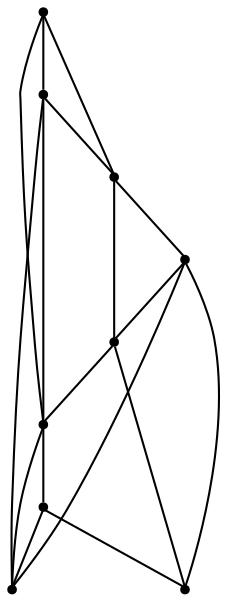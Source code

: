 graph {
  node [shape=point,comment="{\"directed\":false,\"doi\":\"10.4230/LIPIcs.GD.2024.32\",\"figure\":\"1 (2)\"}"]

  v0 [pos="1131.4616876936968,589.6571465966474"]
  v1 [pos="923.0708947614283,639.6589274320916"]
  v2 [pos="1048.1053323633073,439.65180409031507"]
  v3 [pos="664.6663903842119,506.32084520424064"]
  v4 [pos="789.7008279860909,572.9898863181661"]
  v5 [pos="656.3307612107534,639.6589274320916"]
  v6 [pos="464.61129022120576,556.3226260396847"]
  v7 [pos="781.3651988126322,406.31728353335234"]
  v8 [pos="547.9675819557916,456.3190643687965"]

  v0 -- v1 [id="-1",pos="1131.4616876936968,589.6571465966474 1070.3323837111896,622.9916671536103 1000.8715206866563,639.6589274320916 923.0708947614283,639.6589274320916"]
  v6 -- v5 [id="-2",pos="464.61129022120576,556.3226260396847 509.0693676546975,600.7700416243583 572.9744694761674,628.5460324043806 656.3307612107534,639.6589274320916"]
  v6 -- v8 [id="-3",pos="464.61129022120576,556.3226260396847 486.8382461753827,511.87524224528727 514.6250652619573,478.54072168832454 547.9675819557916,456.3190643687965"]
  v8 -- v3 [id="-4",pos="547.9675819557916,456.3190643687965 581.3100986496261,478.54072168832454 620.2082811528184,495.20798196680585 664.6663903842119,506.32084520424064"]
  v8 -- v7 [id="-5",pos="547.9675819557916,456.3190643687965 603.5370228059012,411.8716805743991 681.3376487311291,395.20442029591766 781.3651988126322,406.31728353335234"]
  v5 -- v1 [id="-6",pos="656.3307612107534,639.6589274320916 795.2564937954488,650.7718224598024 884.172712258236,650.7718224598024 923.0708947614283,639.6589274320916"]
  v5 -- v3 [id="-7",pos="656.3307612107534,639.6589274320916 628.543910326277,595.211511847418 631.3238736903776,550.7682607889142 664.6663903842119,506.32084520424064"]
  v3 -- v7 [id="-8",pos="664.6663903842119,506.32084520424064 686.9017091865663,464.4443410384457 725.7998916897587,431.109820481483 781.3651988126322,406.31728353335234"]
  v7 -- v4 [id="-9",pos="781.3651988126322,406.31728353335234 786.9208646219902,450.76466732774986 789.7008279860909,506.32084520424064 789.7008279860909,572.9898863181661"]
  v7 -- v2 [id="-10",pos="781.3651988126322,406.31728353335234 870.2771563565761,395.2043567153654 959.1933748193633,406.31728353335234 1048.1053323633073,439.65180409031507"]
  v4 -- v1 [id="-11",pos="789.7008279860909,572.9898863181661 823.0433446799252,606.3244068751287 867.5014539113188,628.5460324043806 923.0708947614283,639.6589274320916"]
  v4 -- v6 [id="-12",pos="789.7008279860909,572.9898863181661 723.0157945984221,584.1027813458769 614.6526153434604,578.5442515689366 464.61129022120576,556.3226260396847"]
  v4 -- v5 [id="-13",pos="789.7008279860909,572.9898863181661 767.4739038298156,617.4373019028396 723.0157945984221,639.6589274320916 656.3307612107534,639.6589274320916"]
  v4 -- v0 [id="-14",pos="789.7008279860909,572.9898863181661 906.3996364145111,522.988105482722 956.4134114552627,522.988105482722 1131.4616876936968,589.6571465966474"]
  v1 -- v2 [id="-15",pos="923.0708947614283,639.6589274320916 967.5290039928219,584.1027813458769 1009.2071498601149,517.4337084416753 1048.1053323633073,439.65180409031507"]
  v2 -- v3 [id="-16",pos="1048.1053323633073,439.65180409031507 900.7397370830028,496.85802445775414 772.9253361170232,519.0838145131759 664.6663903842119,506.32084520424064"]
  v2 -- v0 [id="-17",pos="1048.1053323633073,439.65180409031507 1075.8921832477836,484.0991878847126 1103.6747732134168,534.1009687201566 1131.4616876936968,589.6571465966474"]
}